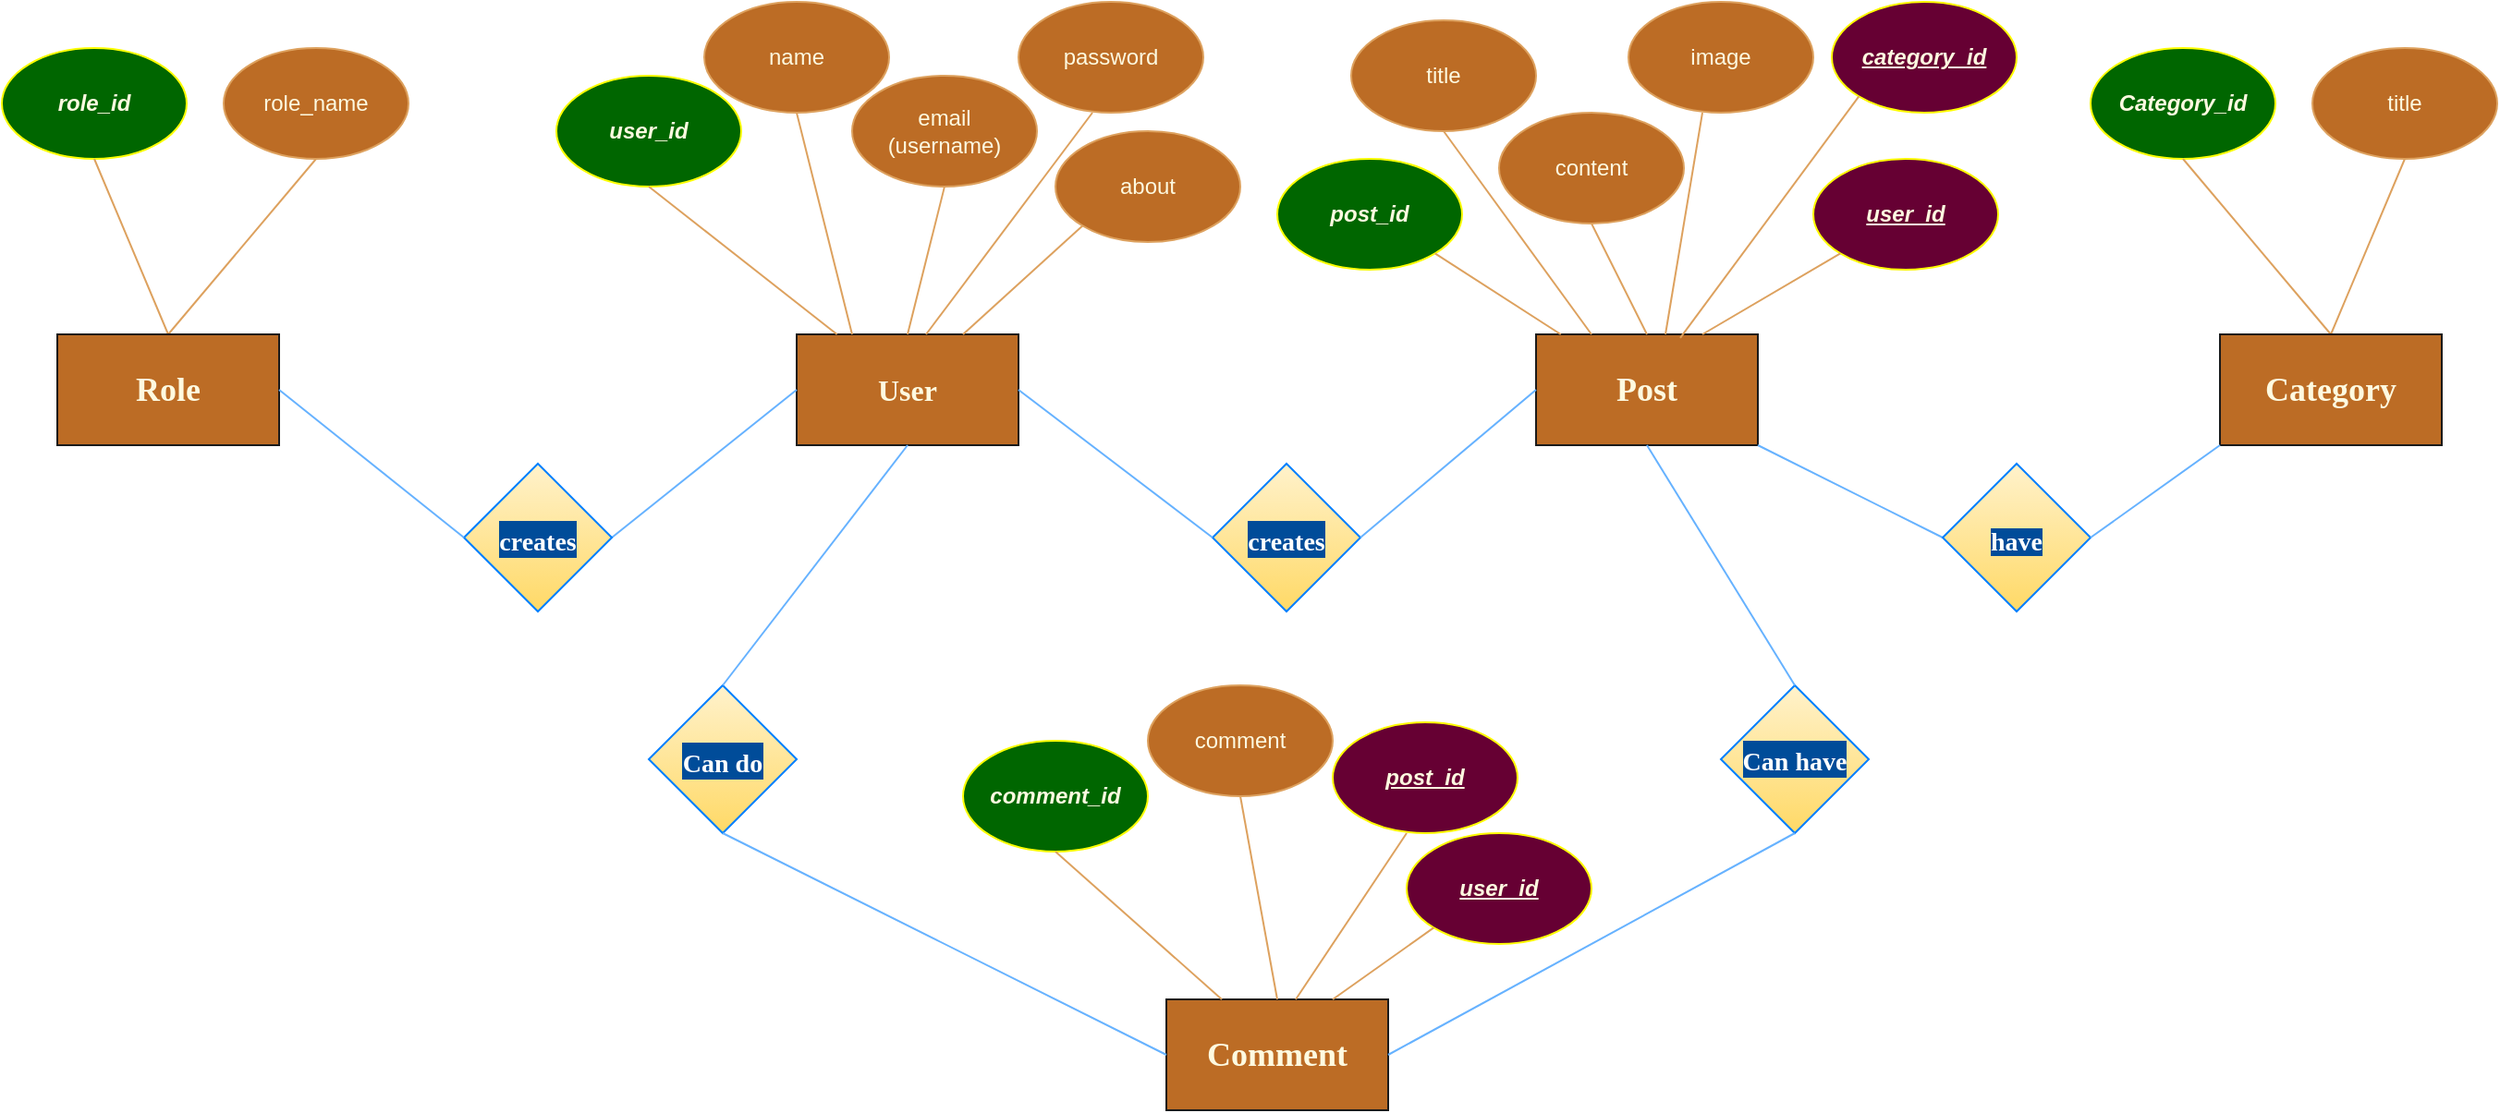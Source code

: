 <mxfile version="20.8.3" type="github">
  <diagram id="ZXvqH0MlAdmIT3FwRpjf" name="Page-1">
    <mxGraphModel dx="1908" dy="566" grid="1" gridSize="10" guides="1" tooltips="1" connect="1" arrows="1" fold="1" page="1" pageScale="1" pageWidth="850" pageHeight="1100" math="0" shadow="0">
      <root>
        <mxCell id="0" />
        <mxCell id="1" parent="0" />
        <mxCell id="DmoJbmKdrY1FPeq_1Mu5-1" value="&lt;i&gt;&lt;b&gt;user_id&lt;/b&gt;&lt;/i&gt;" style="ellipse;whiteSpace=wrap;html=1;labelBackgroundColor=none;fillColor=#006600;strokeColor=#FFFF00;fontColor=#FEFAE0;" vertex="1" parent="1">
          <mxGeometry x="30" y="70" width="100" height="60" as="geometry" />
        </mxCell>
        <mxCell id="DmoJbmKdrY1FPeq_1Mu5-2" value="&lt;h2&gt;&lt;font size=&quot;3&quot;&gt;&lt;font face=&quot;Times New Roman&quot;&gt;User&lt;/font&gt;&lt;/font&gt;&lt;br&gt;&lt;/h2&gt;" style="rounded=0;whiteSpace=wrap;html=1;labelBackgroundColor=none;fillColor=#BC6C25;strokeColor=#1A1A1A;fontColor=#FEFAE0;align=center;" vertex="1" parent="1">
          <mxGeometry x="160" y="210" width="120" height="60" as="geometry" />
        </mxCell>
        <mxCell id="DmoJbmKdrY1FPeq_1Mu5-3" value="" style="endArrow=none;html=1;rounded=0;strokeColor=#DDA15E;fontColor=#FEFAE0;fillColor=#BC6C25;entryX=0.5;entryY=1;entryDx=0;entryDy=0;" edge="1" parent="1" source="DmoJbmKdrY1FPeq_1Mu5-2" target="DmoJbmKdrY1FPeq_1Mu5-1">
          <mxGeometry width="50" height="50" relative="1" as="geometry">
            <mxPoint x="400" y="320" as="sourcePoint" />
            <mxPoint x="450" y="270" as="targetPoint" />
          </mxGeometry>
        </mxCell>
        <mxCell id="DmoJbmKdrY1FPeq_1Mu5-4" value="name" style="ellipse;whiteSpace=wrap;html=1;labelBackgroundColor=none;fillColor=#BC6C25;strokeColor=#DDA15E;fontColor=#FEFAE0;" vertex="1" parent="1">
          <mxGeometry x="110" y="30" width="100" height="60" as="geometry" />
        </mxCell>
        <mxCell id="DmoJbmKdrY1FPeq_1Mu5-5" value="" style="endArrow=none;html=1;rounded=0;strokeColor=#DDA15E;fontColor=#FEFAE0;fillColor=#BC6C25;entryX=0.5;entryY=1;entryDx=0;entryDy=0;exitX=0.25;exitY=0;exitDx=0;exitDy=0;" edge="1" target="DmoJbmKdrY1FPeq_1Mu5-4" parent="1" source="DmoJbmKdrY1FPeq_1Mu5-2">
          <mxGeometry width="50" height="50" relative="1" as="geometry">
            <mxPoint x="301.818" y="190" as="sourcePoint" />
            <mxPoint x="570" y="250" as="targetPoint" />
          </mxGeometry>
        </mxCell>
        <mxCell id="DmoJbmKdrY1FPeq_1Mu5-6" value="password" style="ellipse;whiteSpace=wrap;html=1;labelBackgroundColor=none;fillColor=#BC6C25;strokeColor=#DDA15E;fontColor=#FEFAE0;" vertex="1" parent="1">
          <mxGeometry x="280" y="30" width="100" height="60" as="geometry" />
        </mxCell>
        <mxCell id="DmoJbmKdrY1FPeq_1Mu5-7" value="" style="endArrow=none;html=1;rounded=0;strokeColor=#DDA15E;fontColor=#FEFAE0;fillColor=#BC6C25;entryX=0.4;entryY=1;entryDx=0;entryDy=0;entryPerimeter=0;" edge="1" target="DmoJbmKdrY1FPeq_1Mu5-6" parent="1">
          <mxGeometry width="50" height="50" relative="1" as="geometry">
            <mxPoint x="230" y="210" as="sourcePoint" />
            <mxPoint x="740" y="250" as="targetPoint" />
          </mxGeometry>
        </mxCell>
        <mxCell id="DmoJbmKdrY1FPeq_1Mu5-8" value="&lt;div&gt;email &lt;br&gt;&lt;/div&gt;&lt;div&gt;(username)&lt;/div&gt;" style="ellipse;whiteSpace=wrap;html=1;labelBackgroundColor=none;fillColor=#BC6C25;strokeColor=#DDA15E;fontColor=#FEFAE0;" vertex="1" parent="1">
          <mxGeometry x="190" y="70" width="100" height="60" as="geometry" />
        </mxCell>
        <mxCell id="DmoJbmKdrY1FPeq_1Mu5-9" value="" style="endArrow=none;html=1;rounded=0;strokeColor=#DDA15E;fontColor=#FEFAE0;fillColor=#BC6C25;entryX=0.5;entryY=1;entryDx=0;entryDy=0;exitX=0.5;exitY=0;exitDx=0;exitDy=0;" edge="1" target="DmoJbmKdrY1FPeq_1Mu5-8" parent="1" source="DmoJbmKdrY1FPeq_1Mu5-2">
          <mxGeometry width="50" height="50" relative="1" as="geometry">
            <mxPoint x="250" y="210" as="sourcePoint" />
            <mxPoint x="640" y="290" as="targetPoint" />
          </mxGeometry>
        </mxCell>
        <mxCell id="DmoJbmKdrY1FPeq_1Mu5-10" value="about" style="ellipse;whiteSpace=wrap;html=1;labelBackgroundColor=none;fillColor=#BC6C25;strokeColor=#DDA15E;fontColor=#FEFAE0;" vertex="1" parent="1">
          <mxGeometry x="300" y="100" width="100" height="60" as="geometry" />
        </mxCell>
        <mxCell id="DmoJbmKdrY1FPeq_1Mu5-11" value="" style="endArrow=none;html=1;rounded=0;strokeColor=#DDA15E;fontColor=#FEFAE0;fillColor=#BC6C25;exitX=0.75;exitY=0;exitDx=0;exitDy=0;entryX=0;entryY=1;entryDx=0;entryDy=0;" edge="1" target="DmoJbmKdrY1FPeq_1Mu5-10" parent="1" source="DmoJbmKdrY1FPeq_1Mu5-2">
          <mxGeometry width="50" height="50" relative="1" as="geometry">
            <mxPoint x="460" y="240" as="sourcePoint" />
            <mxPoint x="320" y="150" as="targetPoint" />
          </mxGeometry>
        </mxCell>
        <mxCell id="DmoJbmKdrY1FPeq_1Mu5-12" value="&lt;i&gt;&lt;b&gt;post_id&lt;/b&gt;&lt;/i&gt;" style="ellipse;whiteSpace=wrap;html=1;labelBackgroundColor=none;fillColor=#006600;strokeColor=#FFFF00;fontColor=#FEFAE0;" vertex="1" parent="1">
          <mxGeometry x="420" y="115" width="100" height="60" as="geometry" />
        </mxCell>
        <mxCell id="DmoJbmKdrY1FPeq_1Mu5-13" value="&lt;h2&gt;&lt;font face=&quot;Times New Roman&quot;&gt;Post&lt;/font&gt;&lt;br&gt;&lt;/h2&gt;" style="rounded=0;whiteSpace=wrap;html=1;labelBackgroundColor=none;fillColor=#BC6C25;strokeColor=#1A1A1A;fontColor=#FEFAE0;align=center;" vertex="1" parent="1">
          <mxGeometry x="560" y="210" width="120" height="60" as="geometry" />
        </mxCell>
        <mxCell id="DmoJbmKdrY1FPeq_1Mu5-14" value="" style="endArrow=none;html=1;rounded=0;strokeColor=#DDA15E;fontColor=#FEFAE0;fillColor=#BC6C25;entryX=1;entryY=1;entryDx=0;entryDy=0;" edge="1" source="DmoJbmKdrY1FPeq_1Mu5-13" target="DmoJbmKdrY1FPeq_1Mu5-12" parent="1">
          <mxGeometry width="50" height="50" relative="1" as="geometry">
            <mxPoint x="800" y="320" as="sourcePoint" />
            <mxPoint x="480" y="130" as="targetPoint" />
          </mxGeometry>
        </mxCell>
        <mxCell id="DmoJbmKdrY1FPeq_1Mu5-15" value="title" style="ellipse;whiteSpace=wrap;html=1;labelBackgroundColor=none;fillColor=#BC6C25;strokeColor=#DDA15E;fontColor=#FEFAE0;" vertex="1" parent="1">
          <mxGeometry x="460" y="40" width="100" height="60" as="geometry" />
        </mxCell>
        <mxCell id="DmoJbmKdrY1FPeq_1Mu5-16" value="" style="endArrow=none;html=1;rounded=0;strokeColor=#DDA15E;fontColor=#FEFAE0;fillColor=#BC6C25;entryX=0.5;entryY=1;entryDx=0;entryDy=0;exitX=0.25;exitY=0;exitDx=0;exitDy=0;" edge="1" source="DmoJbmKdrY1FPeq_1Mu5-13" target="DmoJbmKdrY1FPeq_1Mu5-15" parent="1">
          <mxGeometry width="50" height="50" relative="1" as="geometry">
            <mxPoint x="701.818" y="190" as="sourcePoint" />
            <mxPoint x="970" y="250" as="targetPoint" />
          </mxGeometry>
        </mxCell>
        <mxCell id="DmoJbmKdrY1FPeq_1Mu5-17" value="image" style="ellipse;whiteSpace=wrap;html=1;labelBackgroundColor=none;fillColor=#BC6C25;strokeColor=#DDA15E;fontColor=#FEFAE0;" vertex="1" parent="1">
          <mxGeometry x="610" y="30" width="100" height="60" as="geometry" />
        </mxCell>
        <mxCell id="DmoJbmKdrY1FPeq_1Mu5-18" value="" style="endArrow=none;html=1;rounded=0;strokeColor=#DDA15E;fontColor=#FEFAE0;fillColor=#BC6C25;entryX=0.4;entryY=1;entryDx=0;entryDy=0;entryPerimeter=0;" edge="1" target="DmoJbmKdrY1FPeq_1Mu5-17" parent="1">
          <mxGeometry width="50" height="50" relative="1" as="geometry">
            <mxPoint x="630" y="210" as="sourcePoint" />
            <mxPoint x="1140" y="250" as="targetPoint" />
          </mxGeometry>
        </mxCell>
        <mxCell id="DmoJbmKdrY1FPeq_1Mu5-19" value="content" style="ellipse;whiteSpace=wrap;html=1;labelBackgroundColor=none;fillColor=#BC6C25;strokeColor=#DDA15E;fontColor=#FEFAE0;" vertex="1" parent="1">
          <mxGeometry x="540" y="90" width="100" height="60" as="geometry" />
        </mxCell>
        <mxCell id="DmoJbmKdrY1FPeq_1Mu5-20" value="" style="endArrow=none;html=1;rounded=0;strokeColor=#DDA15E;fontColor=#FEFAE0;fillColor=#BC6C25;entryX=0.5;entryY=1;entryDx=0;entryDy=0;exitX=0.5;exitY=0;exitDx=0;exitDy=0;" edge="1" source="DmoJbmKdrY1FPeq_1Mu5-13" target="DmoJbmKdrY1FPeq_1Mu5-19" parent="1">
          <mxGeometry width="50" height="50" relative="1" as="geometry">
            <mxPoint x="650" y="210" as="sourcePoint" />
            <mxPoint x="1040" y="290" as="targetPoint" />
          </mxGeometry>
        </mxCell>
        <mxCell id="DmoJbmKdrY1FPeq_1Mu5-21" value="&lt;u&gt;&lt;i&gt;&lt;b&gt;user_id&lt;/b&gt;&lt;/i&gt;&lt;/u&gt;" style="ellipse;whiteSpace=wrap;html=1;labelBackgroundColor=none;fillColor=#660033;strokeColor=#FFFF00;fontColor=#FEFAE0;" vertex="1" parent="1">
          <mxGeometry x="710" y="115" width="100" height="60" as="geometry" />
        </mxCell>
        <mxCell id="DmoJbmKdrY1FPeq_1Mu5-22" value="" style="endArrow=none;html=1;rounded=0;strokeColor=#DDA15E;fontColor=#FEFAE0;fillColor=#BC6C25;exitX=0.75;exitY=0;exitDx=0;exitDy=0;entryX=0;entryY=1;entryDx=0;entryDy=0;" edge="1" source="DmoJbmKdrY1FPeq_1Mu5-13" target="DmoJbmKdrY1FPeq_1Mu5-21" parent="1">
          <mxGeometry width="50" height="50" relative="1" as="geometry">
            <mxPoint x="860" y="240" as="sourcePoint" />
            <mxPoint x="720" y="150" as="targetPoint" />
          </mxGeometry>
        </mxCell>
        <mxCell id="DmoJbmKdrY1FPeq_1Mu5-23" value="&lt;h3&gt;&lt;font style=&quot;font-size: 18px;&quot;&gt;&lt;span style=&quot;background-color: rgb(0, 76, 153);&quot;&gt;&lt;font style=&quot;font-size: 14px;&quot;&gt;&lt;font color=&quot;#fff&quot;&gt;creates&lt;/font&gt;&lt;/font&gt;&lt;/span&gt;&lt;/font&gt;&lt;/h3&gt;" style="rhombus;whiteSpace=wrap;html=1;fontFamily=Times New Roman;fontSize=18;fillColor=#fff2cc;strokeColor=#007FFF;gradientColor=#ffd966;" vertex="1" parent="1">
          <mxGeometry x="385" y="280" width="80" height="80" as="geometry" />
        </mxCell>
        <mxCell id="DmoJbmKdrY1FPeq_1Mu5-25" value="" style="endArrow=none;html=1;rounded=0;strokeColor=#66B2FF;fontColor=#FEFAE0;fillColor=#BC6C25;exitX=1;exitY=0.5;exitDx=0;exitDy=0;entryX=0;entryY=0.5;entryDx=0;entryDy=0;" edge="1" parent="1" source="DmoJbmKdrY1FPeq_1Mu5-2" target="DmoJbmKdrY1FPeq_1Mu5-23">
          <mxGeometry width="50" height="50" relative="1" as="geometry">
            <mxPoint x="250" y="210" as="sourcePoint" />
            <mxPoint x="420" y="240" as="targetPoint" />
            <Array as="points" />
          </mxGeometry>
        </mxCell>
        <mxCell id="DmoJbmKdrY1FPeq_1Mu5-28" value="" style="endArrow=none;html=1;rounded=0;strokeColor=#66B2FF;fontFamily=Times New Roman;fontSize=18;fontColor=#FFFFFF;fillColor=#BC6C25;entryX=0;entryY=0.5;entryDx=0;entryDy=0;exitX=1;exitY=0.5;exitDx=0;exitDy=0;entryPerimeter=0;" edge="1" parent="1" source="DmoJbmKdrY1FPeq_1Mu5-23" target="DmoJbmKdrY1FPeq_1Mu5-13">
          <mxGeometry width="50" height="50" relative="1" as="geometry">
            <mxPoint x="400" y="320" as="sourcePoint" />
            <mxPoint x="450" y="270" as="targetPoint" />
          </mxGeometry>
        </mxCell>
        <mxCell id="DmoJbmKdrY1FPeq_1Mu5-29" value="1" style="text;html=1;align=center;verticalAlign=middle;resizable=0;points=[];autosize=1;strokeColor=none;fillColor=none;fontSize=18;fontFamily=Times New Roman;fontColor=#FFFFFF;" vertex="1" parent="1">
          <mxGeometry x="350" y="260" width="30" height="40" as="geometry" />
        </mxCell>
        <mxCell id="DmoJbmKdrY1FPeq_1Mu5-30" value="N" style="text;html=1;align=center;verticalAlign=middle;resizable=0;points=[];autosize=1;strokeColor=none;fillColor=none;fontSize=18;fontFamily=Times New Roman;fontColor=#FFFFFF;" vertex="1" parent="1">
          <mxGeometry x="465" y="260" width="40" height="40" as="geometry" />
        </mxCell>
        <mxCell id="DmoJbmKdrY1FPeq_1Mu5-40" value="&lt;h2&gt;&lt;font face=&quot;Times New Roman&quot;&gt;Comment&lt;/font&gt;&lt;/h2&gt;" style="rounded=0;whiteSpace=wrap;html=1;labelBackgroundColor=none;fillColor=#BC6C25;strokeColor=#1A1A1A;fontColor=#FEFAE0;align=center;" vertex="1" parent="1">
          <mxGeometry x="360" y="570" width="120" height="60" as="geometry" />
        </mxCell>
        <mxCell id="DmoJbmKdrY1FPeq_1Mu5-41" value="&lt;i&gt;&lt;b&gt;comment_id&lt;/b&gt;&lt;/i&gt;" style="ellipse;whiteSpace=wrap;html=1;labelBackgroundColor=none;fillColor=#006600;strokeColor=#FFFF00;fontColor=#FEFAE0;" vertex="1" parent="1">
          <mxGeometry x="250" y="430" width="100" height="60" as="geometry" />
        </mxCell>
        <mxCell id="DmoJbmKdrY1FPeq_1Mu5-42" value="" style="endArrow=none;html=1;rounded=0;strokeColor=#DDA15E;fontColor=#FEFAE0;fillColor=#BC6C25;exitX=0.25;exitY=0;exitDx=0;exitDy=0;entryX=0.5;entryY=1;entryDx=0;entryDy=0;" edge="1" source="DmoJbmKdrY1FPeq_1Mu5-40" target="DmoJbmKdrY1FPeq_1Mu5-41" parent="1">
          <mxGeometry width="50" height="50" relative="1" as="geometry">
            <mxPoint x="501.818" y="550" as="sourcePoint" />
            <mxPoint x="320" y="480" as="targetPoint" />
          </mxGeometry>
        </mxCell>
        <mxCell id="DmoJbmKdrY1FPeq_1Mu5-43" value="&lt;u&gt;&lt;i&gt;&lt;b&gt;post_id&lt;/b&gt;&lt;/i&gt;&lt;/u&gt;" style="ellipse;whiteSpace=wrap;html=1;labelBackgroundColor=none;fillColor=#660033;strokeColor=#FFFF00;fontColor=#FEFAE0;" vertex="1" parent="1">
          <mxGeometry x="450" y="420" width="100" height="60" as="geometry" />
        </mxCell>
        <mxCell id="DmoJbmKdrY1FPeq_1Mu5-44" value="" style="endArrow=none;html=1;rounded=0;strokeColor=#DDA15E;fontColor=#FEFAE0;fillColor=#BC6C25;entryX=0.4;entryY=1;entryDx=0;entryDy=0;entryPerimeter=0;" edge="1" target="DmoJbmKdrY1FPeq_1Mu5-43" parent="1">
          <mxGeometry width="50" height="50" relative="1" as="geometry">
            <mxPoint x="430" y="570" as="sourcePoint" />
            <mxPoint x="940" y="610" as="targetPoint" />
          </mxGeometry>
        </mxCell>
        <mxCell id="DmoJbmKdrY1FPeq_1Mu5-45" value="comment" style="ellipse;whiteSpace=wrap;html=1;labelBackgroundColor=none;fillColor=#BC6C25;strokeColor=#DDA15E;fontColor=#FEFAE0;" vertex="1" parent="1">
          <mxGeometry x="350" y="400" width="100" height="60" as="geometry" />
        </mxCell>
        <mxCell id="DmoJbmKdrY1FPeq_1Mu5-46" value="" style="endArrow=none;html=1;rounded=0;strokeColor=#DDA15E;fontColor=#FEFAE0;fillColor=#BC6C25;entryX=0.5;entryY=1;entryDx=0;entryDy=0;exitX=0.5;exitY=0;exitDx=0;exitDy=0;" edge="1" source="DmoJbmKdrY1FPeq_1Mu5-40" target="DmoJbmKdrY1FPeq_1Mu5-45" parent="1">
          <mxGeometry width="50" height="50" relative="1" as="geometry">
            <mxPoint x="450" y="570" as="sourcePoint" />
            <mxPoint x="840" y="650" as="targetPoint" />
          </mxGeometry>
        </mxCell>
        <mxCell id="DmoJbmKdrY1FPeq_1Mu5-47" value="&lt;u&gt;&lt;i&gt;&lt;b&gt;user_id&lt;/b&gt;&lt;/i&gt;&lt;/u&gt;" style="ellipse;whiteSpace=wrap;html=1;labelBackgroundColor=none;fillColor=#660033;strokeColor=#FFFF00;fontColor=#FEFAE0;" vertex="1" parent="1">
          <mxGeometry x="490" y="480" width="100" height="60" as="geometry" />
        </mxCell>
        <mxCell id="DmoJbmKdrY1FPeq_1Mu5-48" value="" style="endArrow=none;html=1;rounded=0;strokeColor=#DDA15E;fontColor=#FEFAE0;fillColor=#BC6C25;exitX=0.75;exitY=0;exitDx=0;exitDy=0;entryX=0;entryY=1;entryDx=0;entryDy=0;" edge="1" source="DmoJbmKdrY1FPeq_1Mu5-40" target="DmoJbmKdrY1FPeq_1Mu5-47" parent="1">
          <mxGeometry width="50" height="50" relative="1" as="geometry">
            <mxPoint x="660" y="600" as="sourcePoint" />
            <mxPoint x="520" y="510" as="targetPoint" />
          </mxGeometry>
        </mxCell>
        <mxCell id="DmoJbmKdrY1FPeq_1Mu5-60" value="&lt;h3&gt;&lt;font style=&quot;font-size: 18px;&quot;&gt;&lt;span style=&quot;background-color: rgb(0, 76, 153);&quot;&gt;&lt;font style=&quot;font-size: 14px;&quot; color=&quot;#FFFFFF&quot;&gt;Can do&lt;/font&gt;&lt;/span&gt;&lt;/font&gt;&lt;/h3&gt;" style="rhombus;whiteSpace=wrap;html=1;fontFamily=Times New Roman;fontSize=18;fillColor=#fff2cc;strokeColor=#007FFF;gradientColor=#ffd966;" vertex="1" parent="1">
          <mxGeometry x="80" y="400" width="80" height="80" as="geometry" />
        </mxCell>
        <mxCell id="DmoJbmKdrY1FPeq_1Mu5-63" value="" style="endArrow=none;html=1;rounded=0;strokeColor=#66B2FF;fontFamily=Times New Roman;fontSize=18;fontColor=#FFFFFF;fillColor=#BC6C25;exitX=0.5;exitY=1;exitDx=0;exitDy=0;entryX=0;entryY=0.5;entryDx=0;entryDy=0;" edge="1" parent="1" source="DmoJbmKdrY1FPeq_1Mu5-60" target="DmoJbmKdrY1FPeq_1Mu5-40">
          <mxGeometry width="50" height="50" relative="1" as="geometry">
            <mxPoint x="400" y="480" as="sourcePoint" />
            <mxPoint x="450" y="440" as="targetPoint" />
          </mxGeometry>
        </mxCell>
        <mxCell id="DmoJbmKdrY1FPeq_1Mu5-64" value="" style="endArrow=none;html=1;rounded=0;strokeColor=#66B2FF;fontFamily=Times New Roman;fontSize=18;fontColor=#FFFFFF;fillColor=#BC6C25;entryX=0.5;entryY=1;entryDx=0;entryDy=0;exitX=0.5;exitY=0;exitDx=0;exitDy=0;" edge="1" parent="1" source="DmoJbmKdrY1FPeq_1Mu5-60" target="DmoJbmKdrY1FPeq_1Mu5-2">
          <mxGeometry width="50" height="50" relative="1" as="geometry">
            <mxPoint x="400" y="480" as="sourcePoint" />
            <mxPoint x="450" y="430" as="targetPoint" />
          </mxGeometry>
        </mxCell>
        <mxCell id="DmoJbmKdrY1FPeq_1Mu5-65" value="1" style="text;html=1;align=center;verticalAlign=middle;resizable=0;points=[];autosize=1;strokeColor=none;fillColor=none;fontSize=18;fontFamily=Times New Roman;fontColor=#FFFFFF;" vertex="1" parent="1">
          <mxGeometry x="150" y="350" width="30" height="40" as="geometry" />
        </mxCell>
        <mxCell id="DmoJbmKdrY1FPeq_1Mu5-66" value="N" style="text;html=1;align=center;verticalAlign=middle;resizable=0;points=[];autosize=1;strokeColor=none;fillColor=none;fontSize=18;fontFamily=Times New Roman;fontColor=#FFFFFF;" vertex="1" parent="1">
          <mxGeometry x="150" y="470" width="40" height="40" as="geometry" />
        </mxCell>
        <mxCell id="DmoJbmKdrY1FPeq_1Mu5-67" value="&lt;h4&gt;&lt;span style=&quot;background-color: rgb(0, 76, 153);&quot;&gt;&lt;font color=&quot;#FFFFFF&quot;&gt;&lt;font style=&quot;font-size: 14px;&quot;&gt;Can have&lt;/font&gt;&lt;/font&gt;&lt;/span&gt;&lt;/h4&gt;" style="rhombus;whiteSpace=wrap;html=1;fontFamily=Times New Roman;fontSize=18;fillColor=#fff2cc;strokeColor=#007FFF;gradientColor=#ffd966;" vertex="1" parent="1">
          <mxGeometry x="660" y="400" width="80" height="80" as="geometry" />
        </mxCell>
        <mxCell id="DmoJbmKdrY1FPeq_1Mu5-68" value="" style="endArrow=none;html=1;rounded=0;strokeColor=#66B2FF;fontFamily=Times New Roman;fontSize=18;fontColor=#FFFFFF;fillColor=#BC6C25;entryX=0.5;entryY=1;entryDx=0;entryDy=0;exitX=0.5;exitY=0;exitDx=0;exitDy=0;" edge="1" source="DmoJbmKdrY1FPeq_1Mu5-67" parent="1" target="DmoJbmKdrY1FPeq_1Mu5-13">
          <mxGeometry width="50" height="50" relative="1" as="geometry">
            <mxPoint x="550" y="460" as="sourcePoint" />
            <mxPoint x="710" y="380" as="targetPoint" />
          </mxGeometry>
        </mxCell>
        <mxCell id="DmoJbmKdrY1FPeq_1Mu5-69" value="1" style="text;html=1;align=center;verticalAlign=middle;resizable=0;points=[];autosize=1;strokeColor=none;fillColor=none;fontSize=18;fontFamily=Times New Roman;fontColor=#FFFFFF;" vertex="1" parent="1">
          <mxGeometry x="640" y="350" width="30" height="40" as="geometry" />
        </mxCell>
        <mxCell id="DmoJbmKdrY1FPeq_1Mu5-70" value="N" style="text;html=1;align=center;verticalAlign=middle;resizable=0;points=[];autosize=1;strokeColor=none;fillColor=none;fontSize=18;fontFamily=Times New Roman;fontColor=#FFFFFF;" vertex="1" parent="1">
          <mxGeometry x="630" y="470" width="40" height="40" as="geometry" />
        </mxCell>
        <mxCell id="DmoJbmKdrY1FPeq_1Mu5-71" value="" style="endArrow=none;html=1;rounded=0;strokeColor=#66B2FF;fontColor=#FEFAE0;fillColor=#BC6C25;exitX=1;exitY=0.5;exitDx=0;exitDy=0;entryX=0.5;entryY=1;entryDx=0;entryDy=0;" edge="1" target="DmoJbmKdrY1FPeq_1Mu5-67" parent="1" source="DmoJbmKdrY1FPeq_1Mu5-40">
          <mxGeometry width="50" height="50" relative="1" as="geometry">
            <mxPoint x="570" y="375" as="sourcePoint" />
            <mxPoint x="710" y="375" as="targetPoint" />
            <Array as="points" />
          </mxGeometry>
        </mxCell>
        <mxCell id="DmoJbmKdrY1FPeq_1Mu5-73" value="&lt;i&gt;&lt;b&gt;Category_id&lt;/b&gt;&lt;/i&gt;" style="ellipse;whiteSpace=wrap;html=1;labelBackgroundColor=none;fillColor=#006600;strokeColor=#FFFF00;fontColor=#FEFAE0;" vertex="1" parent="1">
          <mxGeometry x="860" y="55" width="100" height="60" as="geometry" />
        </mxCell>
        <mxCell id="DmoJbmKdrY1FPeq_1Mu5-74" value="title" style="ellipse;whiteSpace=wrap;html=1;labelBackgroundColor=none;fillColor=#BC6C25;strokeColor=#DDA15E;fontColor=#FEFAE0;" vertex="1" parent="1">
          <mxGeometry x="980" y="55" width="100" height="60" as="geometry" />
        </mxCell>
        <mxCell id="DmoJbmKdrY1FPeq_1Mu5-75" value="" style="endArrow=none;html=1;rounded=0;strokeColor=#DDA15E;fontColor=#FEFAE0;fillColor=#BC6C25;entryX=0.5;entryY=1;entryDx=0;entryDy=0;exitX=0.5;exitY=0;exitDx=0;exitDy=0;" edge="1" source="DmoJbmKdrY1FPeq_1Mu5-77" target="DmoJbmKdrY1FPeq_1Mu5-74" parent="1">
          <mxGeometry width="50" height="50" relative="1" as="geometry">
            <mxPoint x="1060" y="210" as="sourcePoint" />
            <mxPoint x="1450" y="290" as="targetPoint" />
          </mxGeometry>
        </mxCell>
        <mxCell id="DmoJbmKdrY1FPeq_1Mu5-76" value="" style="endArrow=none;html=1;rounded=0;strokeColor=#DDA15E;fontColor=#FEFAE0;fillColor=#BC6C25;exitX=0.5;exitY=0;exitDx=0;exitDy=0;entryX=0.5;entryY=1;entryDx=0;entryDy=0;" edge="1" source="DmoJbmKdrY1FPeq_1Mu5-77" target="DmoJbmKdrY1FPeq_1Mu5-73" parent="1">
          <mxGeometry width="50" height="50" relative="1" as="geometry">
            <mxPoint x="1111.818" y="190" as="sourcePoint" />
            <mxPoint x="930" y="120" as="targetPoint" />
          </mxGeometry>
        </mxCell>
        <mxCell id="DmoJbmKdrY1FPeq_1Mu5-77" value="&lt;h2&gt;&lt;font style=&quot;font-size: 18px;&quot; face=&quot;Times New Roman&quot;&gt;Category&lt;/font&gt;&lt;/h2&gt;" style="rounded=0;whiteSpace=wrap;html=1;labelBackgroundColor=none;fillColor=#BC6C25;strokeColor=#1A1A1A;fontColor=#FEFAE0;align=center;" vertex="1" parent="1">
          <mxGeometry x="930" y="210" width="120" height="60" as="geometry" />
        </mxCell>
        <mxCell id="DmoJbmKdrY1FPeq_1Mu5-78" value="" style="endArrow=none;html=1;rounded=0;strokeColor=#66B2FF;fontColor=#FEFAE0;fillColor=#BC6C25;exitX=1;exitY=1;exitDx=0;exitDy=0;entryX=0;entryY=0.5;entryDx=0;entryDy=0;" edge="1" target="DmoJbmKdrY1FPeq_1Mu5-80" parent="1" source="DmoJbmKdrY1FPeq_1Mu5-13">
          <mxGeometry width="50" height="50" relative="1" as="geometry">
            <mxPoint x="660" y="240" as="sourcePoint" />
            <mxPoint x="800" y="240" as="targetPoint" />
            <Array as="points" />
          </mxGeometry>
        </mxCell>
        <mxCell id="DmoJbmKdrY1FPeq_1Mu5-79" value="N" style="text;html=1;align=center;verticalAlign=middle;resizable=0;points=[];autosize=1;strokeColor=none;fillColor=none;fontSize=18;fontFamily=Times New Roman;fontColor=#FFFFFF;" vertex="1" parent="1">
          <mxGeometry x="730" y="260" width="40" height="40" as="geometry" />
        </mxCell>
        <mxCell id="DmoJbmKdrY1FPeq_1Mu5-80" value="&lt;h3&gt;&lt;font style=&quot;font-size: 14px;&quot;&gt;&lt;span style=&quot;background-color: rgb(0, 76, 153);&quot;&gt;&lt;font color=&quot;#FFFFFF&quot;&gt;have&lt;/font&gt;&lt;/span&gt;&lt;/font&gt;&lt;/h3&gt;" style="rhombus;whiteSpace=wrap;html=1;fontFamily=Times New Roman;fontSize=18;fillColor=#fff2cc;strokeColor=#007FFF;gradientColor=#ffd966;" vertex="1" parent="1">
          <mxGeometry x="780" y="280" width="80" height="80" as="geometry" />
        </mxCell>
        <mxCell id="DmoJbmKdrY1FPeq_1Mu5-81" value="1" style="text;html=1;align=center;verticalAlign=middle;resizable=0;points=[];autosize=1;strokeColor=none;fillColor=none;fontSize=18;fontFamily=Times New Roman;fontColor=#FFFFFF;" vertex="1" parent="1">
          <mxGeometry x="880" y="260" width="30" height="40" as="geometry" />
        </mxCell>
        <mxCell id="DmoJbmKdrY1FPeq_1Mu5-82" value="" style="endArrow=none;html=1;rounded=0;strokeColor=#66B2FF;fontFamily=Times New Roman;fontSize=18;fontColor=#FFFFFF;fillColor=#BC6C25;exitX=1;exitY=0.5;exitDx=0;exitDy=0;" edge="1" source="DmoJbmKdrY1FPeq_1Mu5-80" parent="1">
          <mxGeometry width="50" height="50" relative="1" as="geometry">
            <mxPoint x="875" y="320" as="sourcePoint" />
            <mxPoint x="930" y="270" as="targetPoint" />
          </mxGeometry>
        </mxCell>
        <mxCell id="DmoJbmKdrY1FPeq_1Mu5-84" value="&lt;u&gt;&lt;i&gt;&lt;b&gt;category_id&lt;/b&gt;&lt;/i&gt;&lt;/u&gt;" style="ellipse;whiteSpace=wrap;html=1;labelBackgroundColor=none;fillColor=#660033;strokeColor=#FFFF00;fontColor=#FEFAE0;" vertex="1" parent="1">
          <mxGeometry x="720" y="30" width="100" height="60" as="geometry" />
        </mxCell>
        <mxCell id="DmoJbmKdrY1FPeq_1Mu5-85" value="" style="endArrow=none;html=1;rounded=0;strokeColor=#DDA15E;fontColor=#FEFAE0;fillColor=#BC6C25;entryX=0;entryY=1;entryDx=0;entryDy=0;exitX=0.65;exitY=0.033;exitDx=0;exitDy=0;exitPerimeter=0;" edge="1" target="DmoJbmKdrY1FPeq_1Mu5-84" parent="1" source="DmoJbmKdrY1FPeq_1Mu5-13">
          <mxGeometry width="50" height="50" relative="1" as="geometry">
            <mxPoint x="740" y="240" as="sourcePoint" />
            <mxPoint x="1250" y="280" as="targetPoint" />
          </mxGeometry>
        </mxCell>
        <mxCell id="DmoJbmKdrY1FPeq_1Mu5-91" value="&lt;i&gt;&lt;b&gt;role_id&lt;/b&gt;&lt;/i&gt;" style="ellipse;whiteSpace=wrap;html=1;labelBackgroundColor=none;fillColor=#006600;strokeColor=#FFFF00;fontColor=#FEFAE0;" vertex="1" parent="1">
          <mxGeometry x="-270" y="55" width="100" height="60" as="geometry" />
        </mxCell>
        <mxCell id="DmoJbmKdrY1FPeq_1Mu5-92" value="role_name" style="ellipse;whiteSpace=wrap;html=1;labelBackgroundColor=none;fillColor=#BC6C25;strokeColor=#DDA15E;fontColor=#FEFAE0;" vertex="1" parent="1">
          <mxGeometry x="-150" y="55" width="100" height="60" as="geometry" />
        </mxCell>
        <mxCell id="DmoJbmKdrY1FPeq_1Mu5-93" value="" style="endArrow=none;html=1;rounded=0;strokeColor=#DDA15E;fontColor=#FEFAE0;fillColor=#BC6C25;entryX=0.5;entryY=1;entryDx=0;entryDy=0;exitX=0.5;exitY=0;exitDx=0;exitDy=0;" edge="1" source="DmoJbmKdrY1FPeq_1Mu5-95" target="DmoJbmKdrY1FPeq_1Mu5-92" parent="1">
          <mxGeometry width="50" height="50" relative="1" as="geometry">
            <mxPoint x="-70" y="210" as="sourcePoint" />
            <mxPoint x="320" y="290" as="targetPoint" />
          </mxGeometry>
        </mxCell>
        <mxCell id="DmoJbmKdrY1FPeq_1Mu5-94" value="" style="endArrow=none;html=1;rounded=0;strokeColor=#DDA15E;fontColor=#FEFAE0;fillColor=#BC6C25;exitX=0.5;exitY=0;exitDx=0;exitDy=0;entryX=0.5;entryY=1;entryDx=0;entryDy=0;" edge="1" source="DmoJbmKdrY1FPeq_1Mu5-95" target="DmoJbmKdrY1FPeq_1Mu5-91" parent="1">
          <mxGeometry width="50" height="50" relative="1" as="geometry">
            <mxPoint x="-18.182" y="190" as="sourcePoint" />
            <mxPoint x="-200" y="120" as="targetPoint" />
          </mxGeometry>
        </mxCell>
        <mxCell id="DmoJbmKdrY1FPeq_1Mu5-95" value="&lt;h2&gt;&lt;font face=&quot;Times New Roman&quot;&gt;Role&lt;/font&gt;&lt;br&gt;&lt;/h2&gt;" style="rounded=0;whiteSpace=wrap;html=1;labelBackgroundColor=none;fillColor=#BC6C25;strokeColor=#1A1A1A;fontColor=#FEFAE0;align=center;" vertex="1" parent="1">
          <mxGeometry x="-240" y="210" width="120" height="60" as="geometry" />
        </mxCell>
        <mxCell id="DmoJbmKdrY1FPeq_1Mu5-96" value="N" style="text;html=1;align=center;verticalAlign=middle;resizable=0;points=[];autosize=1;strokeColor=none;fillColor=none;fontSize=18;fontFamily=Times New Roman;fontColor=#FFFFFF;" vertex="1" parent="1">
          <mxGeometry x="60" y="260" width="40" height="40" as="geometry" />
        </mxCell>
        <mxCell id="DmoJbmKdrY1FPeq_1Mu5-97" value="" style="endArrow=none;html=1;rounded=0;strokeColor=#66B2FF;fontFamily=Times New Roman;fontSize=18;fontColor=#FFFFFF;fillColor=#BC6C25;entryX=0;entryY=0.5;entryDx=0;entryDy=0;exitX=1;exitY=0.5;exitDx=0;exitDy=0;" edge="1" source="DmoJbmKdrY1FPeq_1Mu5-98" parent="1" target="DmoJbmKdrY1FPeq_1Mu5-2">
          <mxGeometry width="50" height="50" relative="1" as="geometry">
            <mxPoint x="20" y="320" as="sourcePoint" />
            <mxPoint x="180" y="240" as="targetPoint" />
          </mxGeometry>
        </mxCell>
        <mxCell id="DmoJbmKdrY1FPeq_1Mu5-98" value="&lt;h3&gt;&lt;font style=&quot;font-size: 18px;&quot;&gt;&lt;span style=&quot;background-color: rgb(0, 76, 153);&quot;&gt;&lt;font style=&quot;font-size: 14px;&quot;&gt;&lt;font color=&quot;#fff&quot;&gt;creates&lt;/font&gt;&lt;/font&gt;&lt;/span&gt;&lt;/font&gt;&lt;/h3&gt;" style="rhombus;whiteSpace=wrap;html=1;fontFamily=Times New Roman;fontSize=18;fillColor=#fff2cc;strokeColor=#007FFF;gradientColor=#ffd966;" vertex="1" parent="1">
          <mxGeometry x="-20" y="280" width="80" height="80" as="geometry" />
        </mxCell>
        <mxCell id="DmoJbmKdrY1FPeq_1Mu5-99" value="N" style="text;html=1;align=center;verticalAlign=middle;resizable=0;points=[];autosize=1;strokeColor=none;fillColor=none;fontSize=18;fontFamily=Times New Roman;fontColor=#FFFFFF;" vertex="1" parent="1">
          <mxGeometry x="-60" y="260" width="40" height="40" as="geometry" />
        </mxCell>
        <mxCell id="DmoJbmKdrY1FPeq_1Mu5-100" value="" style="endArrow=none;html=1;rounded=0;strokeColor=#66B2FF;fontColor=#FEFAE0;fillColor=#BC6C25;exitX=1;exitY=0.5;exitDx=0;exitDy=0;entryX=0;entryY=0.5;entryDx=0;entryDy=0;" edge="1" target="DmoJbmKdrY1FPeq_1Mu5-98" parent="1" source="DmoJbmKdrY1FPeq_1Mu5-95">
          <mxGeometry width="50" height="50" relative="1" as="geometry">
            <mxPoint x="-100" y="240" as="sourcePoint" />
            <mxPoint x="40" y="240" as="targetPoint" />
            <Array as="points" />
          </mxGeometry>
        </mxCell>
      </root>
    </mxGraphModel>
  </diagram>
</mxfile>
